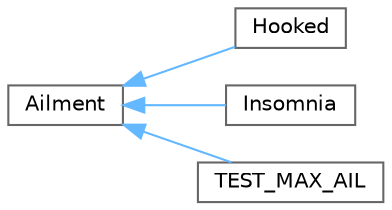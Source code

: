 digraph "Graphical Class Hierarchy"
{
 // LATEX_PDF_SIZE
  bgcolor="transparent";
  edge [fontname=Helvetica,fontsize=10,labelfontname=Helvetica,labelfontsize=10];
  node [fontname=Helvetica,fontsize=10,shape=box,height=0.2,width=0.4];
  rankdir="LR";
  Node0 [label="Ailment",height=0.2,width=0.4,color="grey40", fillcolor="white", style="filled",URL="$db/d42/struct_ailment.html",tooltip=" "];
  Node0 -> Node1 [dir="back",color="steelblue1",style="solid"];
  Node1 [label="Hooked",height=0.2,width=0.4,color="grey40", fillcolor="white", style="filled",URL="$d2/dfd/struct_hooked.html",tooltip=" "];
  Node0 -> Node2 [dir="back",color="steelblue1",style="solid"];
  Node2 [label="Insomnia",height=0.2,width=0.4,color="grey40", fillcolor="white", style="filled",URL="$d0/dcf/struct_insomnia.html",tooltip=" "];
  Node0 -> Node3 [dir="back",color="steelblue1",style="solid"];
  Node3 [label="TEST_MAX_AIL",height=0.2,width=0.4,color="grey40", fillcolor="white", style="filled",URL="$d3/da1/struct_t_e_s_t___m_a_x___a_i_l.html",tooltip=" "];
}
